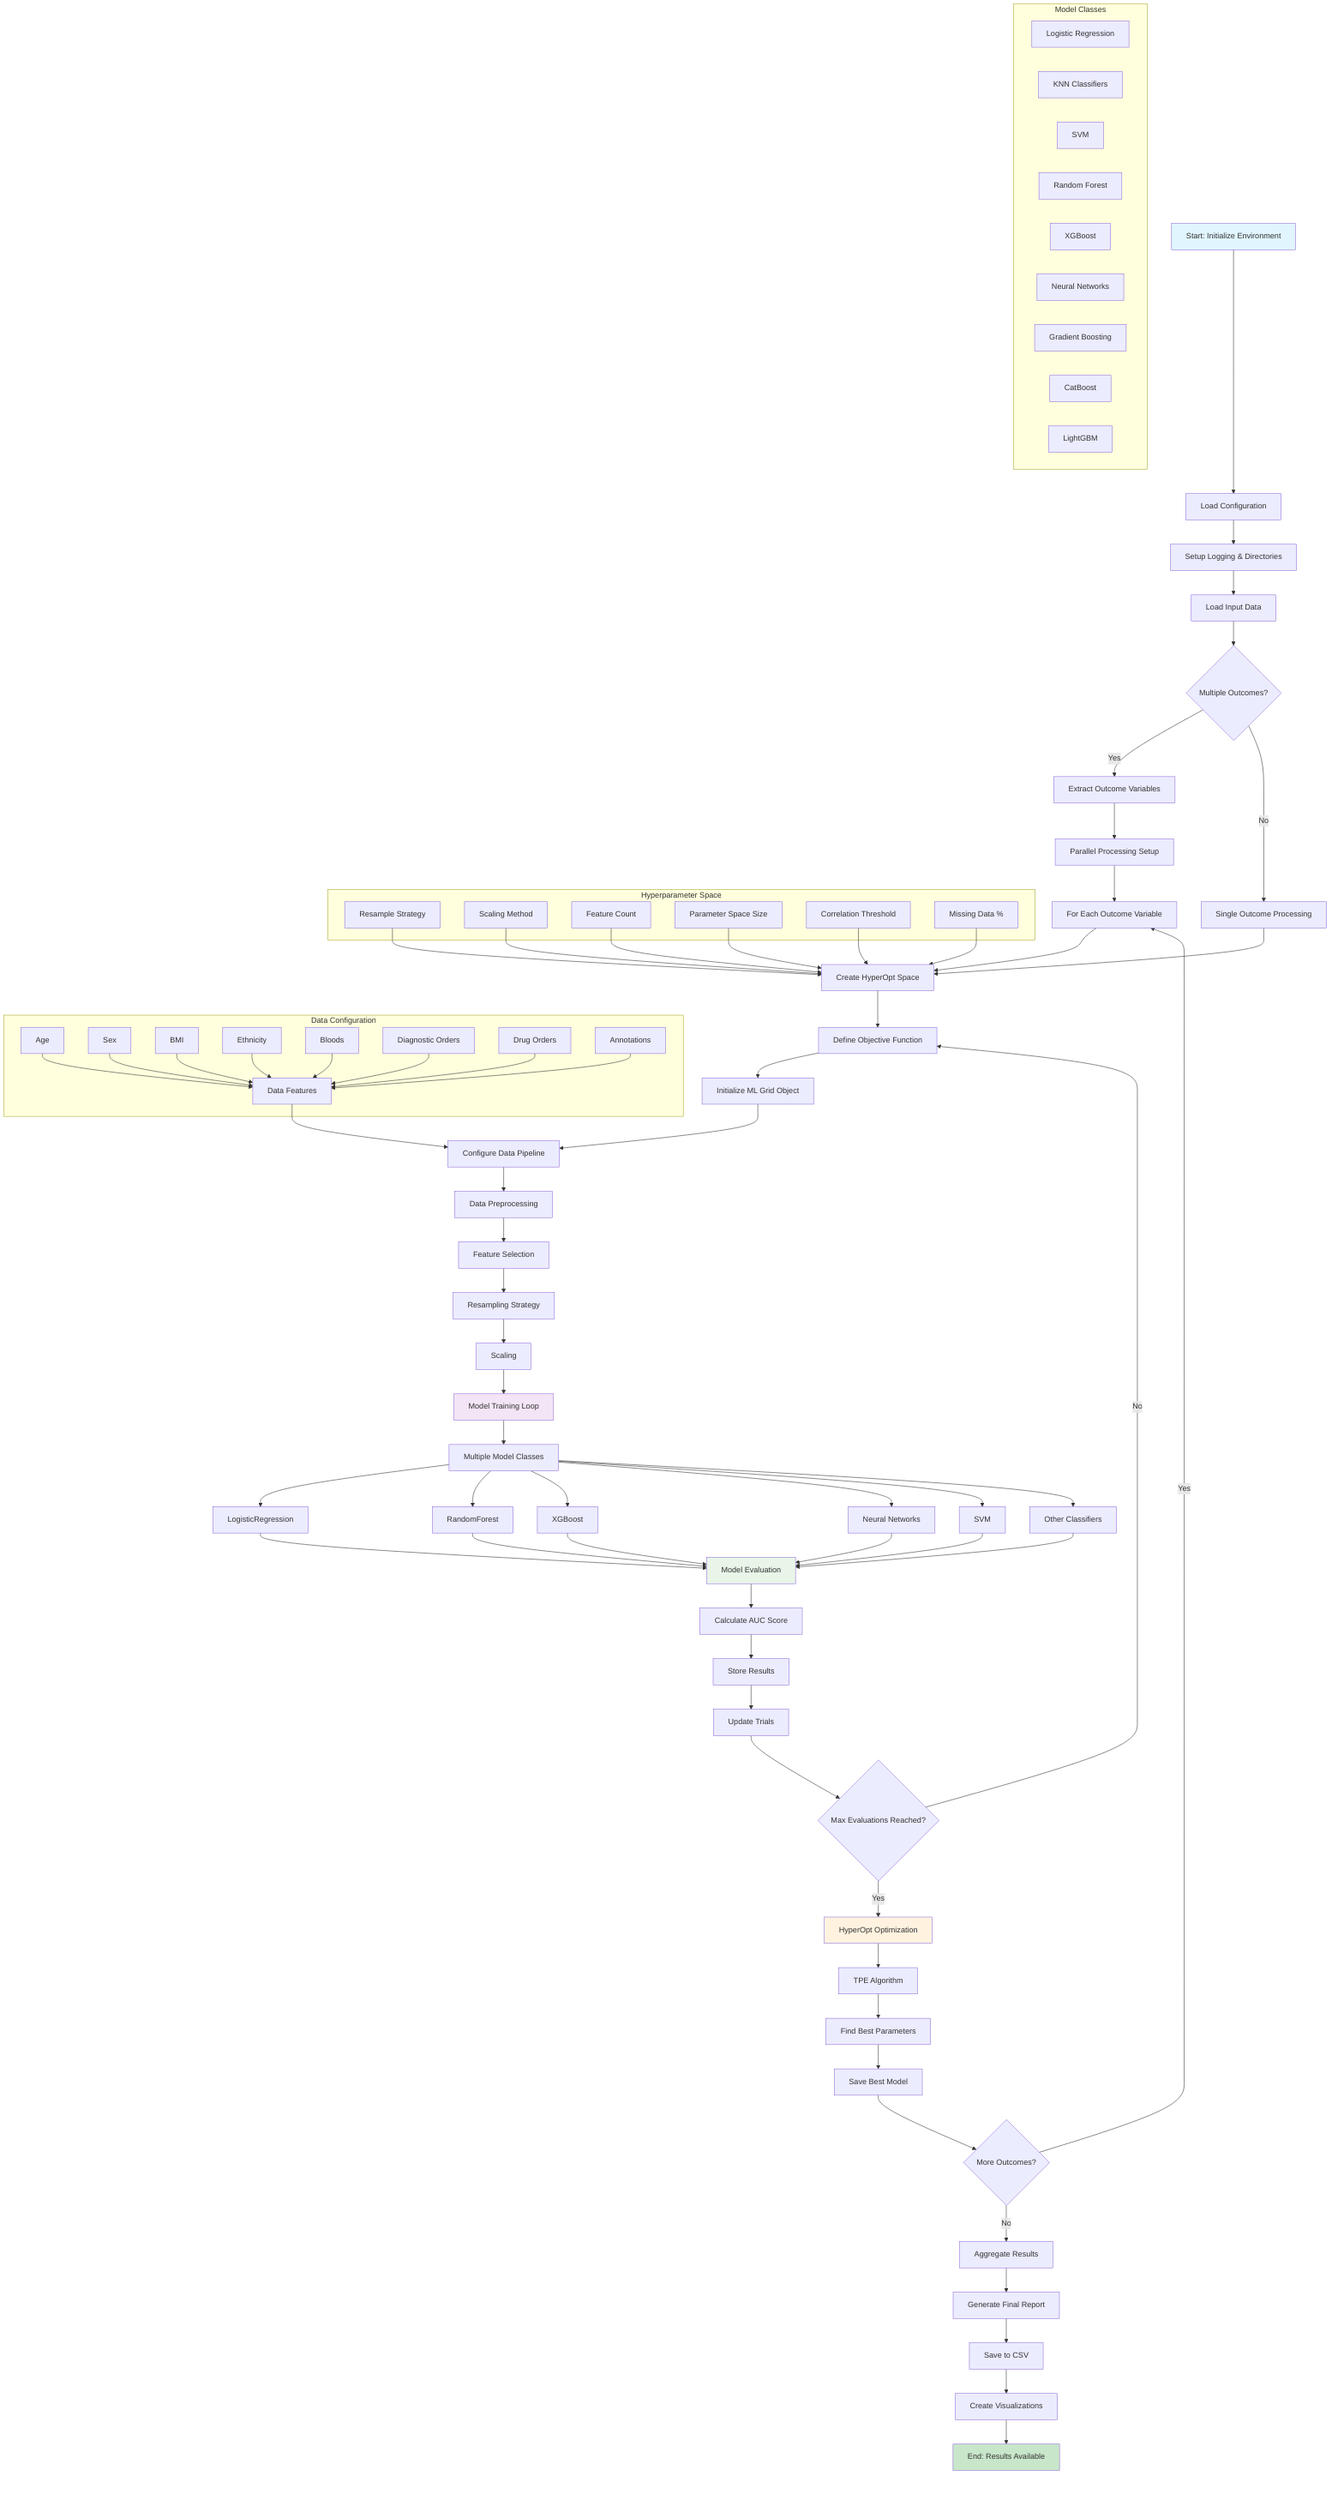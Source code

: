 flowchart TD
    A[Start: Initialize Environment] --> B[Load Configuration]
    B --> C[Setup Logging & Directories]
    C --> D[Load Input Data]
    D --> E{Multiple Outcomes?}
    
    E -->|Yes| F[Extract Outcome Variables]
    E -->|No| G[Single Outcome Processing]
    
    F --> H[Parallel Processing Setup]
    H --> I[For Each Outcome Variable]
    I --> J[Create HyperOpt Space]
    
    G --> J
    
    J --> K[Define Objective Function]
    K --> L[Initialize ML Grid Object]
    L --> M[Configure Data Pipeline]
    
    M --> N[Data Preprocessing]
    N --> O[Feature Selection]
    O --> P[Resampling Strategy]
    P --> Q[Scaling]
    
    Q --> R[Model Training Loop]
    R --> S[Multiple Model Classes]
    
    S --> T[LogisticRegression]
    S --> U[RandomForest]
    S --> V[XGBoost]
    S --> W[Neural Networks]
    S --> X[SVM]
    S --> Y[Other Classifiers]
    
    T --> Z[Model Evaluation]
    U --> Z
    V --> Z
    W --> Z
    X --> Z
    Y --> Z
    
    Z --> AA[Calculate AUC Score]
    AA --> BB[Store Results]
    BB --> CC[Update Trials]
    
    CC --> DD{Max Evaluations Reached?}
    DD -->|No| K
    DD -->|Yes| EE[HyperOpt Optimization]
    
    EE --> FF[TPE Algorithm]
    FF --> GG[Find Best Parameters]
    GG --> HH[Save Best Model]
    
    HH --> II{More Outcomes?}
    II -->|Yes| I
    II -->|No| JJ[Aggregate Results]
    
    JJ --> KK[Generate Final Report]
    KK --> LL[Save to CSV]
    LL --> MM[Create Visualizations]
    MM --> NN[End: Results Available]
    
    subgraph "Data Configuration"
        OO[Age] --> PP[Data Features]
        QQ[Sex] --> PP
        RR[BMI] --> PP
        SS[Ethnicity] --> PP
        TT[Bloods] --> PP
        UU[Diagnostic Orders] --> PP
        VV[Drug Orders] --> PP
        WW[Annotations] --> PP
    end
    
    subgraph "Hyperparameter Space"
        XX[Resample Strategy]
        YY[Scaling Method]
        ZZ[Feature Count]
        AAA[Parameter Space Size]
        BBB[Correlation Threshold]
        CCC[Missing Data %]
    end
    
    subgraph "Model Classes"
        DDD[Logistic Regression]
        EEE[KNN Classifiers]
        FFF[SVM]
        GGG[Random Forest]
        HHH[XGBoost]
        III[Neural Networks]
        JJJ[Gradient Boosting]
        KKK[CatBoost]
        LLL[LightGBM]
    end
    
    PP --> M
    XX --> J
    YY --> J
    ZZ --> J
    AAA --> J
    BBB --> J
    CCC --> J
    
    style A fill:#e1f5fe
    style NN fill:#c8e6c9
    style EE fill:#fff3e0
    style R fill:#f3e5f5
    style Z fill:#e8f5e8